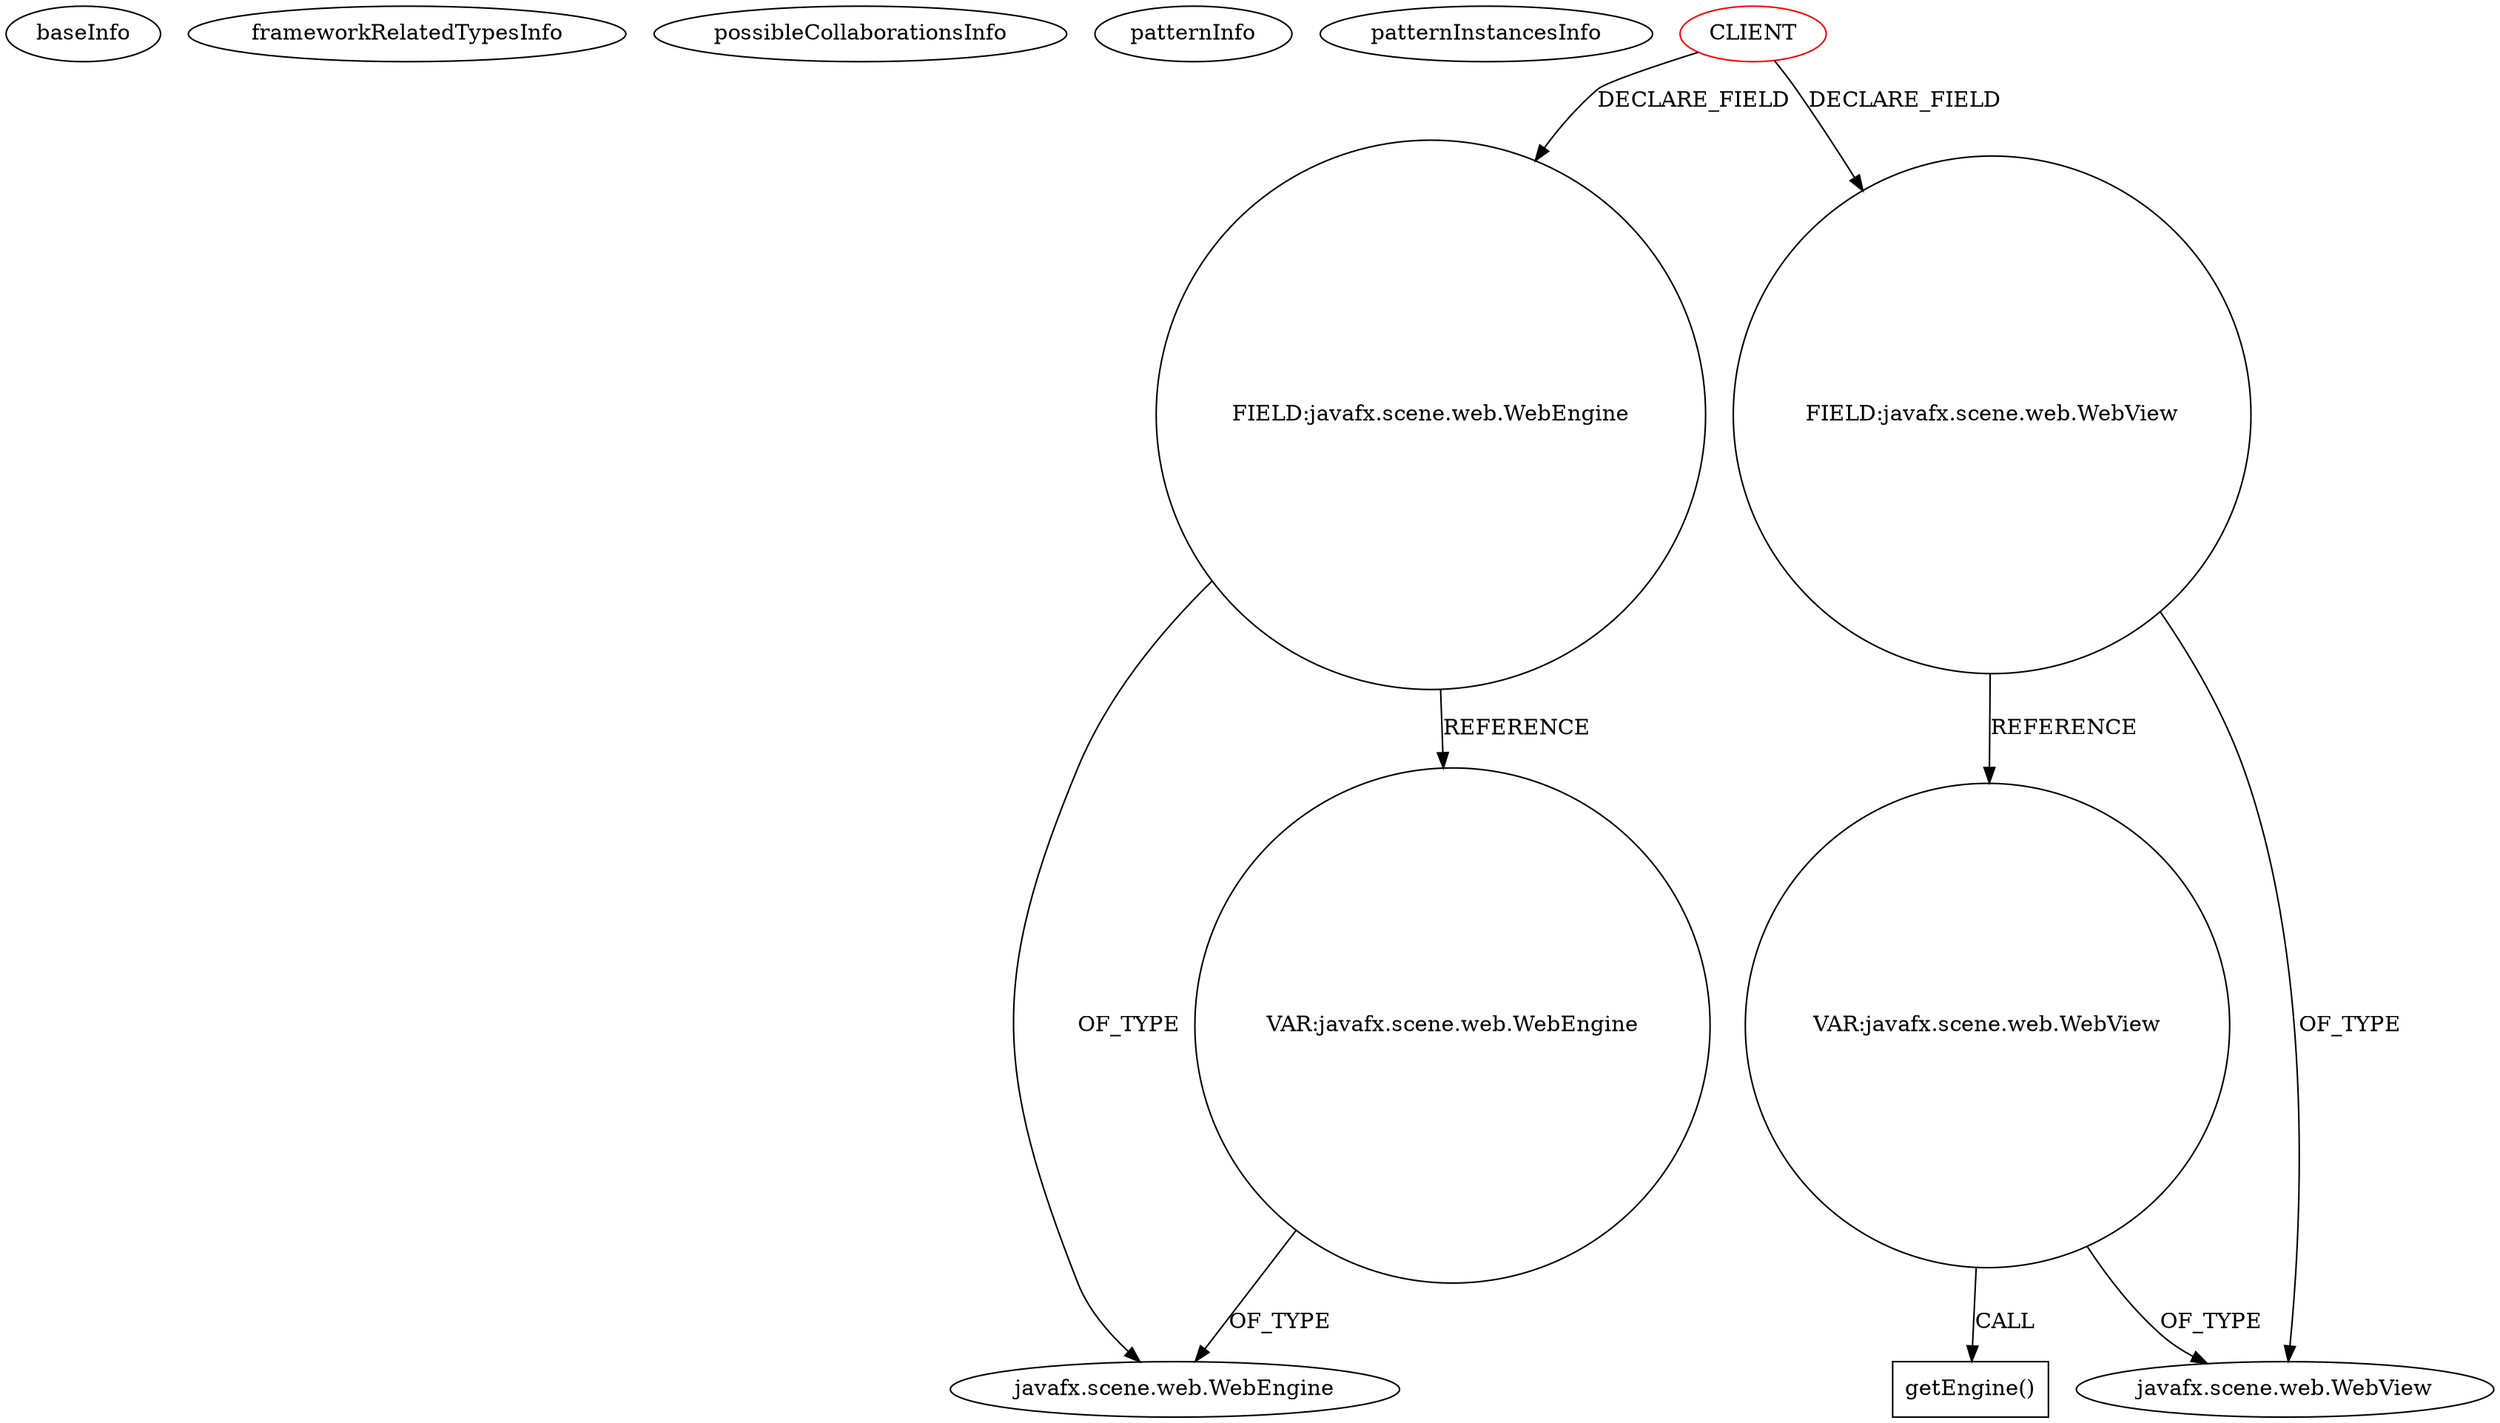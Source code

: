 digraph {
baseInfo[graphId=2018,category="pattern",isAnonymous=false,possibleRelation=false]
frameworkRelatedTypesInfo[]
possibleCollaborationsInfo[]
patternInfo[frequency=2.0,patternRootClient=0]
patternInstancesInfo[0="stepanovdg-VisualJadeMotionModel~/stepanovdg-VisualJadeMotionModel/VisualJadeMotionModel-master/src/by/bsu/kurs/stepanov/visualisation/GoogleMap.java~GoogleMap~4273",1="RomeoGolf-BC~/RomeoGolf-BC/BC-master/src/romeogolf/bc/HelpController.java~HelpController~1141"]
5[label="javafx.scene.web.WebEngine",vertexType="FRAMEWORK_CLASS_TYPE",isFrameworkType=false]
4[label="FIELD:javafx.scene.web.WebEngine",vertexType="FIELD_DECLARATION",isFrameworkType=false,shape=circle]
0[label="CLIENT",vertexType="ROOT_CLIENT_CLASS_DECLARATION",isFrameworkType=false,color=red]
6[label="FIELD:javafx.scene.web.WebView",vertexType="FIELD_DECLARATION",isFrameworkType=false,shape=circle]
12[label="VAR:javafx.scene.web.WebView",vertexType="VARIABLE_EXPRESION",isFrameworkType=false,shape=circle]
37[label="VAR:javafx.scene.web.WebEngine",vertexType="VARIABLE_EXPRESION",isFrameworkType=false,shape=circle]
13[label="getEngine()",vertexType="INSIDE_CALL",isFrameworkType=false,shape=box]
7[label="javafx.scene.web.WebView",vertexType="FRAMEWORK_CLASS_TYPE",isFrameworkType=false]
4->5[label="OF_TYPE"]
12->13[label="CALL"]
0->4[label="DECLARE_FIELD"]
4->37[label="REFERENCE"]
37->5[label="OF_TYPE"]
12->7[label="OF_TYPE"]
6->12[label="REFERENCE"]
6->7[label="OF_TYPE"]
0->6[label="DECLARE_FIELD"]
}
